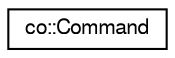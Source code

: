 digraph G
{
  edge [fontname="FreeSans",fontsize="10",labelfontname="FreeSans",labelfontsize="10"];
  node [fontname="FreeSans",fontsize="10",shape=record];
  rankdir="LR";
  Node1 [label="co::Command",height=0.2,width=0.4,color="black", fillcolor="white", style="filled",URL="$classco_1_1Command.html",tooltip="A class managing received command packets."];
}
